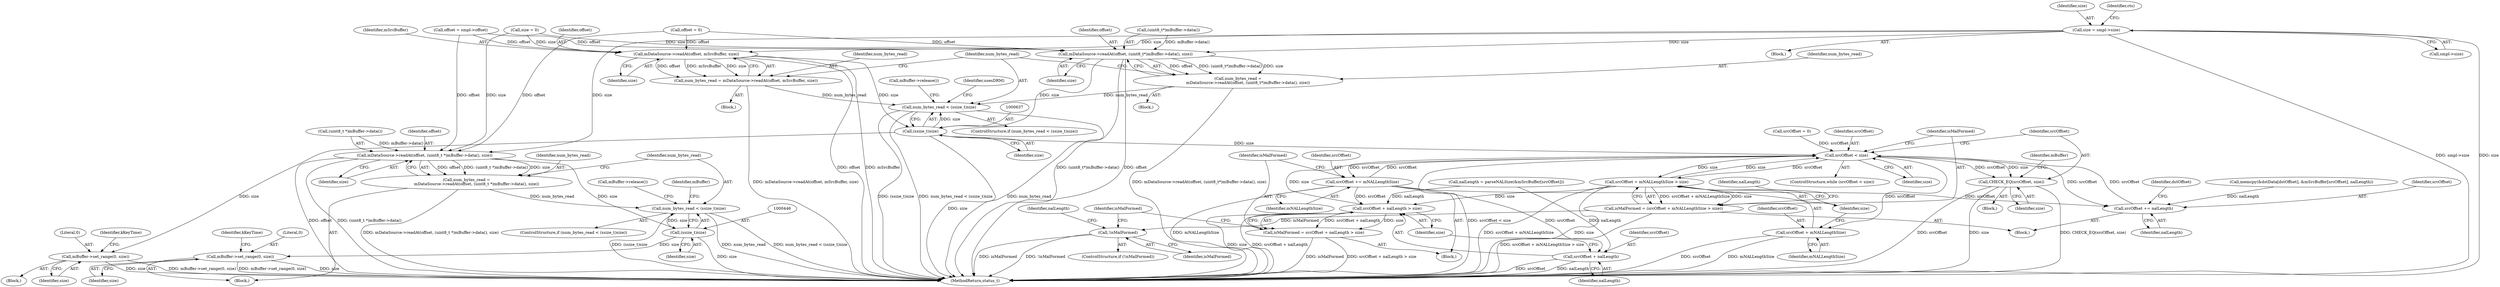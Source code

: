 digraph "0_Android_d48f0f145f8f0f4472bc0af668ac9a8bce44ba9b@pointer" {
"1000332" [label="(Call,size = smpl->size)"];
"1000436" [label="(Call,mDataSource->readAt(offset, (uint8_t *)mBuffer->data(), size))"];
"1000434" [label="(Call,num_bytes_read =\n                mDataSource->readAt(offset, (uint8_t *)mBuffer->data(), size))"];
"1000443" [label="(Call,num_bytes_read < (ssize_t)size)"];
"1000445" [label="(Call,(ssize_t)size)"];
"1000461" [label="(Call,mBuffer->set_range(0, size))"];
"1000619" [label="(Call,mDataSource->readAt(offset, (uint8_t*)mBuffer->data(), size))"];
"1000617" [label="(Call,num_bytes_read =\n                mDataSource->readAt(offset, (uint8_t*)mBuffer->data(), size))"];
"1000634" [label="(Call,num_bytes_read < (ssize_t)size)"];
"1000636" [label="(Call,(ssize_t)size)"];
"1000655" [label="(Call,mBuffer->set_range(0, size))"];
"1000675" [label="(Call,srcOffset < size)"];
"1000682" [label="(Call,srcOffset + mNALLengthSize > size)"];
"1000680" [label="(Call,isMalFormed = (srcOffset + mNALLengthSize > size))"];
"1000692" [label="(Call,!isMalFormed)"];
"1000707" [label="(Call,srcOffset + nalLength > size)"];
"1000705" [label="(Call,isMalFormed = srcOffset + nalLength > size)"];
"1000683" [label="(Call,srcOffset + mNALLengthSize)"];
"1000702" [label="(Call,srcOffset += mNALLengthSize)"];
"1000708" [label="(Call,srcOffset + nalLength)"];
"1000769" [label="(Call,srcOffset += nalLength)"];
"1000775" [label="(Call,CHECK_EQ(srcOffset, size))"];
"1000629" [label="(Call,mDataSource->readAt(offset, mSrcBuffer, size))"];
"1000627" [label="(Call,num_bytes_read = mDataSource->readAt(offset, mSrcBuffer, size))"];
"1000707" [label="(Call,srcOffset + nalLength > size)"];
"1000710" [label="(Identifier,nalLength)"];
"1000632" [label="(Identifier,size)"];
"1000705" [label="(Call,isMalFormed = srcOffset + nalLength > size)"];
"1000759" [label="(Call,memcpy(&dstData[dstOffset], &mSrcBuffer[srcOffset], nalLength))"];
"1000616" [label="(Block,)"];
"1000711" [label="(Identifier,size)"];
"1000769" [label="(Call,srcOffset += nalLength)"];
"1000432" [label="(Block,)"];
"1000445" [label="(Call,(ssize_t)size)"];
"1000667" [label="(Call,srcOffset = 0)"];
"1000640" [label="(Call,mBuffer->release())"];
"1000713" [label="(Identifier,isMalFormed)"];
"1000636" [label="(Call,(ssize_t)size)"];
"1000689" [label="(Identifier,nalLength)"];
"1000685" [label="(Identifier,mNALLengthSize)"];
"1000676" [label="(Identifier,srcOffset)"];
"1000776" [label="(Identifier,srcOffset)"];
"1000449" [label="(Call,mBuffer->release())"];
"1000638" [label="(Identifier,size)"];
"1000657" [label="(Identifier,size)"];
"1000694" [label="(Block,)"];
"1000659" [label="(Block,)"];
"1000770" [label="(Identifier,srcOffset)"];
"1000674" [label="(ControlStructure,while (srcOffset < size))"];
"1000444" [label="(Identifier,num_bytes_read)"];
"1000462" [label="(Literal,0)"];
"1000830" [label="(MethodReturn,status_t)"];
"1000678" [label="(Block,)"];
"1000441" [label="(Identifier,size)"];
"1000771" [label="(Identifier,nalLength)"];
"1000709" [label="(Identifier,srcOffset)"];
"1000634" [label="(Call,num_bytes_read < (ssize_t)size)"];
"1000686" [label="(Identifier,size)"];
"1000334" [label="(Call,smpl->size)"];
"1000260" [label="(Call,offset = 0)"];
"1000435" [label="(Identifier,num_bytes_read)"];
"1000630" [label="(Identifier,offset)"];
"1000684" [label="(Identifier,srcOffset)"];
"1000283" [label="(Block,)"];
"1000649" [label="(Identifier,usesDRM)"];
"1000786" [label="(Identifier,kKeyTime)"];
"1000680" [label="(Call,isMalFormed = (srcOffset + mNALLengthSize > size))"];
"1000442" [label="(ControlStructure,if (num_bytes_read < (ssize_t)size))"];
"1000708" [label="(Call,srcOffset + nalLength)"];
"1000631" [label="(Identifier,mSrcBuffer)"];
"1000629" [label="(Call,mDataSource->readAt(offset, mSrcBuffer, size))"];
"1000633" [label="(ControlStructure,if (num_bytes_read < (ssize_t)size))"];
"1000438" [label="(Call,(uint8_t *)mBuffer->data())"];
"1000682" [label="(Call,srcOffset + mNALLengthSize > size)"];
"1000617" [label="(Call,num_bytes_read =\n                mDataSource->readAt(offset, (uint8_t*)mBuffer->data(), size))"];
"1000327" [label="(Call,offset = smpl->offset)"];
"1000628" [label="(Identifier,num_bytes_read)"];
"1000436" [label="(Call,mDataSource->readAt(offset, (uint8_t *)mBuffer->data(), size))"];
"1000780" [label="(Identifier,mBuffer)"];
"1000777" [label="(Identifier,size)"];
"1000773" [label="(Identifier,dstOffset)"];
"1000618" [label="(Identifier,num_bytes_read)"];
"1000675" [label="(Call,srcOffset < size)"];
"1000650" [label="(Block,)"];
"1000463" [label="(Identifier,size)"];
"1000624" [label="(Identifier,size)"];
"1000434" [label="(Call,num_bytes_read =\n                mDataSource->readAt(offset, (uint8_t *)mBuffer->data(), size))"];
"1000702" [label="(Call,srcOffset += mNALLengthSize)"];
"1000459" [label="(Identifier,mBuffer)"];
"1000333" [label="(Identifier,size)"];
"1000627" [label="(Call,num_bytes_read = mDataSource->readAt(offset, mSrcBuffer, size))"];
"1000447" [label="(Identifier,size)"];
"1000437" [label="(Identifier,offset)"];
"1000620" [label="(Identifier,offset)"];
"1000655" [label="(Call,mBuffer->set_range(0, size))"];
"1000443" [label="(Call,num_bytes_read < (ssize_t)size)"];
"1000692" [label="(Call,!isMalFormed)"];
"1000696" [label="(Identifier,nalLength)"];
"1000775" [label="(Call,CHECK_EQ(srcOffset, size))"];
"1000706" [label="(Identifier,isMalFormed)"];
"1000677" [label="(Identifier,size)"];
"1000621" [label="(Call,(uint8_t*)mBuffer->data())"];
"1000681" [label="(Identifier,isMalFormed)"];
"1000703" [label="(Identifier,srcOffset)"];
"1000338" [label="(Identifier,cts)"];
"1000704" [label="(Identifier,mNALLengthSize)"];
"1000619" [label="(Call,mDataSource->readAt(offset, (uint8_t*)mBuffer->data(), size))"];
"1000465" [label="(Identifier,kKeyTime)"];
"1000683" [label="(Call,srcOffset + mNALLengthSize)"];
"1000626" [label="(Block,)"];
"1000332" [label="(Call,size = smpl->size)"];
"1000691" [label="(ControlStructure,if (!isMalFormed))"];
"1000461" [label="(Call,mBuffer->set_range(0, size))"];
"1000264" [label="(Call,size = 0)"];
"1000635" [label="(Identifier,num_bytes_read)"];
"1000656" [label="(Literal,0)"];
"1000693" [label="(Identifier,isMalFormed)"];
"1000695" [label="(Call,nalLength = parseNALSize(&mSrcBuffer[srcOffset]))"];
"1000332" -> "1000283"  [label="AST: "];
"1000332" -> "1000334"  [label="CFG: "];
"1000333" -> "1000332"  [label="AST: "];
"1000334" -> "1000332"  [label="AST: "];
"1000338" -> "1000332"  [label="CFG: "];
"1000332" -> "1000830"  [label="DDG: smpl->size"];
"1000332" -> "1000830"  [label="DDG: size"];
"1000332" -> "1000436"  [label="DDG: size"];
"1000332" -> "1000619"  [label="DDG: size"];
"1000332" -> "1000629"  [label="DDG: size"];
"1000436" -> "1000434"  [label="AST: "];
"1000436" -> "1000441"  [label="CFG: "];
"1000437" -> "1000436"  [label="AST: "];
"1000438" -> "1000436"  [label="AST: "];
"1000441" -> "1000436"  [label="AST: "];
"1000434" -> "1000436"  [label="CFG: "];
"1000436" -> "1000830"  [label="DDG: offset"];
"1000436" -> "1000830"  [label="DDG: (uint8_t *)mBuffer->data()"];
"1000436" -> "1000434"  [label="DDG: offset"];
"1000436" -> "1000434"  [label="DDG: (uint8_t *)mBuffer->data()"];
"1000436" -> "1000434"  [label="DDG: size"];
"1000327" -> "1000436"  [label="DDG: offset"];
"1000260" -> "1000436"  [label="DDG: offset"];
"1000438" -> "1000436"  [label="DDG: mBuffer->data()"];
"1000264" -> "1000436"  [label="DDG: size"];
"1000436" -> "1000445"  [label="DDG: size"];
"1000434" -> "1000432"  [label="AST: "];
"1000435" -> "1000434"  [label="AST: "];
"1000444" -> "1000434"  [label="CFG: "];
"1000434" -> "1000830"  [label="DDG: mDataSource->readAt(offset, (uint8_t *)mBuffer->data(), size)"];
"1000434" -> "1000443"  [label="DDG: num_bytes_read"];
"1000443" -> "1000442"  [label="AST: "];
"1000443" -> "1000445"  [label="CFG: "];
"1000444" -> "1000443"  [label="AST: "];
"1000445" -> "1000443"  [label="AST: "];
"1000449" -> "1000443"  [label="CFG: "];
"1000459" -> "1000443"  [label="CFG: "];
"1000443" -> "1000830"  [label="DDG: num_bytes_read < (ssize_t)size"];
"1000443" -> "1000830"  [label="DDG: (ssize_t)size"];
"1000443" -> "1000830"  [label="DDG: num_bytes_read"];
"1000445" -> "1000443"  [label="DDG: size"];
"1000445" -> "1000447"  [label="CFG: "];
"1000446" -> "1000445"  [label="AST: "];
"1000447" -> "1000445"  [label="AST: "];
"1000445" -> "1000830"  [label="DDG: size"];
"1000445" -> "1000461"  [label="DDG: size"];
"1000461" -> "1000432"  [label="AST: "];
"1000461" -> "1000463"  [label="CFG: "];
"1000462" -> "1000461"  [label="AST: "];
"1000463" -> "1000461"  [label="AST: "];
"1000465" -> "1000461"  [label="CFG: "];
"1000461" -> "1000830"  [label="DDG: mBuffer->set_range(0, size)"];
"1000461" -> "1000830"  [label="DDG: size"];
"1000619" -> "1000617"  [label="AST: "];
"1000619" -> "1000624"  [label="CFG: "];
"1000620" -> "1000619"  [label="AST: "];
"1000621" -> "1000619"  [label="AST: "];
"1000624" -> "1000619"  [label="AST: "];
"1000617" -> "1000619"  [label="CFG: "];
"1000619" -> "1000830"  [label="DDG: (uint8_t*)mBuffer->data()"];
"1000619" -> "1000830"  [label="DDG: offset"];
"1000619" -> "1000617"  [label="DDG: offset"];
"1000619" -> "1000617"  [label="DDG: (uint8_t*)mBuffer->data()"];
"1000619" -> "1000617"  [label="DDG: size"];
"1000327" -> "1000619"  [label="DDG: offset"];
"1000260" -> "1000619"  [label="DDG: offset"];
"1000621" -> "1000619"  [label="DDG: mBuffer->data()"];
"1000264" -> "1000619"  [label="DDG: size"];
"1000619" -> "1000636"  [label="DDG: size"];
"1000617" -> "1000616"  [label="AST: "];
"1000618" -> "1000617"  [label="AST: "];
"1000635" -> "1000617"  [label="CFG: "];
"1000617" -> "1000830"  [label="DDG: mDataSource->readAt(offset, (uint8_t*)mBuffer->data(), size)"];
"1000617" -> "1000634"  [label="DDG: num_bytes_read"];
"1000634" -> "1000633"  [label="AST: "];
"1000634" -> "1000636"  [label="CFG: "];
"1000635" -> "1000634"  [label="AST: "];
"1000636" -> "1000634"  [label="AST: "];
"1000640" -> "1000634"  [label="CFG: "];
"1000649" -> "1000634"  [label="CFG: "];
"1000634" -> "1000830"  [label="DDG: num_bytes_read"];
"1000634" -> "1000830"  [label="DDG: (ssize_t)size"];
"1000634" -> "1000830"  [label="DDG: num_bytes_read < (ssize_t)size"];
"1000627" -> "1000634"  [label="DDG: num_bytes_read"];
"1000636" -> "1000634"  [label="DDG: size"];
"1000636" -> "1000638"  [label="CFG: "];
"1000637" -> "1000636"  [label="AST: "];
"1000638" -> "1000636"  [label="AST: "];
"1000636" -> "1000830"  [label="DDG: size"];
"1000629" -> "1000636"  [label="DDG: size"];
"1000636" -> "1000655"  [label="DDG: size"];
"1000636" -> "1000675"  [label="DDG: size"];
"1000655" -> "1000650"  [label="AST: "];
"1000655" -> "1000657"  [label="CFG: "];
"1000656" -> "1000655"  [label="AST: "];
"1000657" -> "1000655"  [label="AST: "];
"1000786" -> "1000655"  [label="CFG: "];
"1000655" -> "1000830"  [label="DDG: mBuffer->set_range(0, size)"];
"1000655" -> "1000830"  [label="DDG: size"];
"1000675" -> "1000674"  [label="AST: "];
"1000675" -> "1000677"  [label="CFG: "];
"1000676" -> "1000675"  [label="AST: "];
"1000677" -> "1000675"  [label="AST: "];
"1000681" -> "1000675"  [label="CFG: "];
"1000776" -> "1000675"  [label="CFG: "];
"1000675" -> "1000830"  [label="DDG: srcOffset < size"];
"1000667" -> "1000675"  [label="DDG: srcOffset"];
"1000769" -> "1000675"  [label="DDG: srcOffset"];
"1000702" -> "1000675"  [label="DDG: srcOffset"];
"1000707" -> "1000675"  [label="DDG: size"];
"1000682" -> "1000675"  [label="DDG: size"];
"1000675" -> "1000682"  [label="DDG: srcOffset"];
"1000675" -> "1000682"  [label="DDG: size"];
"1000675" -> "1000683"  [label="DDG: srcOffset"];
"1000675" -> "1000702"  [label="DDG: srcOffset"];
"1000675" -> "1000769"  [label="DDG: srcOffset"];
"1000675" -> "1000775"  [label="DDG: srcOffset"];
"1000675" -> "1000775"  [label="DDG: size"];
"1000682" -> "1000680"  [label="AST: "];
"1000682" -> "1000686"  [label="CFG: "];
"1000683" -> "1000682"  [label="AST: "];
"1000686" -> "1000682"  [label="AST: "];
"1000680" -> "1000682"  [label="CFG: "];
"1000682" -> "1000830"  [label="DDG: srcOffset + mNALLengthSize"];
"1000682" -> "1000830"  [label="DDG: size"];
"1000682" -> "1000680"  [label="DDG: srcOffset + mNALLengthSize"];
"1000682" -> "1000680"  [label="DDG: size"];
"1000682" -> "1000707"  [label="DDG: size"];
"1000680" -> "1000678"  [label="AST: "];
"1000681" -> "1000680"  [label="AST: "];
"1000689" -> "1000680"  [label="CFG: "];
"1000680" -> "1000830"  [label="DDG: srcOffset + mNALLengthSize > size"];
"1000680" -> "1000692"  [label="DDG: isMalFormed"];
"1000692" -> "1000691"  [label="AST: "];
"1000692" -> "1000693"  [label="CFG: "];
"1000693" -> "1000692"  [label="AST: "];
"1000696" -> "1000692"  [label="CFG: "];
"1000713" -> "1000692"  [label="CFG: "];
"1000692" -> "1000830"  [label="DDG: isMalFormed"];
"1000692" -> "1000830"  [label="DDG: !isMalFormed"];
"1000707" -> "1000705"  [label="AST: "];
"1000707" -> "1000711"  [label="CFG: "];
"1000708" -> "1000707"  [label="AST: "];
"1000711" -> "1000707"  [label="AST: "];
"1000705" -> "1000707"  [label="CFG: "];
"1000707" -> "1000830"  [label="DDG: size"];
"1000707" -> "1000830"  [label="DDG: srcOffset + nalLength"];
"1000707" -> "1000705"  [label="DDG: srcOffset + nalLength"];
"1000707" -> "1000705"  [label="DDG: size"];
"1000702" -> "1000707"  [label="DDG: srcOffset"];
"1000695" -> "1000707"  [label="DDG: nalLength"];
"1000705" -> "1000694"  [label="AST: "];
"1000706" -> "1000705"  [label="AST: "];
"1000713" -> "1000705"  [label="CFG: "];
"1000705" -> "1000830"  [label="DDG: isMalFormed"];
"1000705" -> "1000830"  [label="DDG: srcOffset + nalLength > size"];
"1000683" -> "1000685"  [label="CFG: "];
"1000684" -> "1000683"  [label="AST: "];
"1000685" -> "1000683"  [label="AST: "];
"1000686" -> "1000683"  [label="CFG: "];
"1000683" -> "1000830"  [label="DDG: srcOffset"];
"1000683" -> "1000830"  [label="DDG: mNALLengthSize"];
"1000702" -> "1000694"  [label="AST: "];
"1000702" -> "1000704"  [label="CFG: "];
"1000703" -> "1000702"  [label="AST: "];
"1000704" -> "1000702"  [label="AST: "];
"1000706" -> "1000702"  [label="CFG: "];
"1000702" -> "1000830"  [label="DDG: mNALLengthSize"];
"1000702" -> "1000708"  [label="DDG: srcOffset"];
"1000702" -> "1000769"  [label="DDG: srcOffset"];
"1000708" -> "1000710"  [label="CFG: "];
"1000709" -> "1000708"  [label="AST: "];
"1000710" -> "1000708"  [label="AST: "];
"1000711" -> "1000708"  [label="CFG: "];
"1000708" -> "1000830"  [label="DDG: srcOffset"];
"1000708" -> "1000830"  [label="DDG: nalLength"];
"1000695" -> "1000708"  [label="DDG: nalLength"];
"1000769" -> "1000678"  [label="AST: "];
"1000769" -> "1000771"  [label="CFG: "];
"1000770" -> "1000769"  [label="AST: "];
"1000771" -> "1000769"  [label="AST: "];
"1000773" -> "1000769"  [label="CFG: "];
"1000759" -> "1000769"  [label="DDG: nalLength"];
"1000775" -> "1000659"  [label="AST: "];
"1000775" -> "1000777"  [label="CFG: "];
"1000776" -> "1000775"  [label="AST: "];
"1000777" -> "1000775"  [label="AST: "];
"1000780" -> "1000775"  [label="CFG: "];
"1000775" -> "1000830"  [label="DDG: srcOffset"];
"1000775" -> "1000830"  [label="DDG: size"];
"1000775" -> "1000830"  [label="DDG: CHECK_EQ(srcOffset, size)"];
"1000629" -> "1000627"  [label="AST: "];
"1000629" -> "1000632"  [label="CFG: "];
"1000630" -> "1000629"  [label="AST: "];
"1000631" -> "1000629"  [label="AST: "];
"1000632" -> "1000629"  [label="AST: "];
"1000627" -> "1000629"  [label="CFG: "];
"1000629" -> "1000830"  [label="DDG: offset"];
"1000629" -> "1000830"  [label="DDG: mSrcBuffer"];
"1000629" -> "1000627"  [label="DDG: offset"];
"1000629" -> "1000627"  [label="DDG: mSrcBuffer"];
"1000629" -> "1000627"  [label="DDG: size"];
"1000327" -> "1000629"  [label="DDG: offset"];
"1000260" -> "1000629"  [label="DDG: offset"];
"1000264" -> "1000629"  [label="DDG: size"];
"1000627" -> "1000626"  [label="AST: "];
"1000628" -> "1000627"  [label="AST: "];
"1000635" -> "1000627"  [label="CFG: "];
"1000627" -> "1000830"  [label="DDG: mDataSource->readAt(offset, mSrcBuffer, size)"];
}
